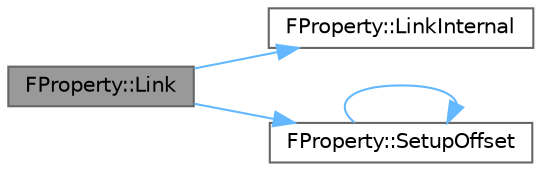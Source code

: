 digraph "FProperty::Link"
{
 // INTERACTIVE_SVG=YES
 // LATEX_PDF_SIZE
  bgcolor="transparent";
  edge [fontname=Helvetica,fontsize=10,labelfontname=Helvetica,labelfontsize=10];
  node [fontname=Helvetica,fontsize=10,shape=box,height=0.2,width=0.4];
  rankdir="LR";
  Node1 [id="Node000001",label="FProperty::Link",height=0.2,width=0.4,color="gray40", fillcolor="grey60", style="filled", fontcolor="black",tooltip=" "];
  Node1 -> Node2 [id="edge1_Node000001_Node000002",color="steelblue1",style="solid",tooltip=" "];
  Node2 [id="Node000002",label="FProperty::LinkInternal",height=0.2,width=0.4,color="grey40", fillcolor="white", style="filled",URL="$d9/dbc/classFProperty.html#a967fc37e1369e470152bb02500585e92",tooltip=" "];
  Node1 -> Node3 [id="edge2_Node000001_Node000003",color="steelblue1",style="solid",tooltip=" "];
  Node3 [id="Node000003",label="FProperty::SetupOffset",height=0.2,width=0.4,color="grey40", fillcolor="white", style="filled",URL="$d9/dbc/classFProperty.html#a6d10ba30ad9045795067527f7cc1cd3e",tooltip="Set the alignment offset for this property."];
  Node3 -> Node3 [id="edge3_Node000003_Node000003",color="steelblue1",style="solid",tooltip=" "];
}
